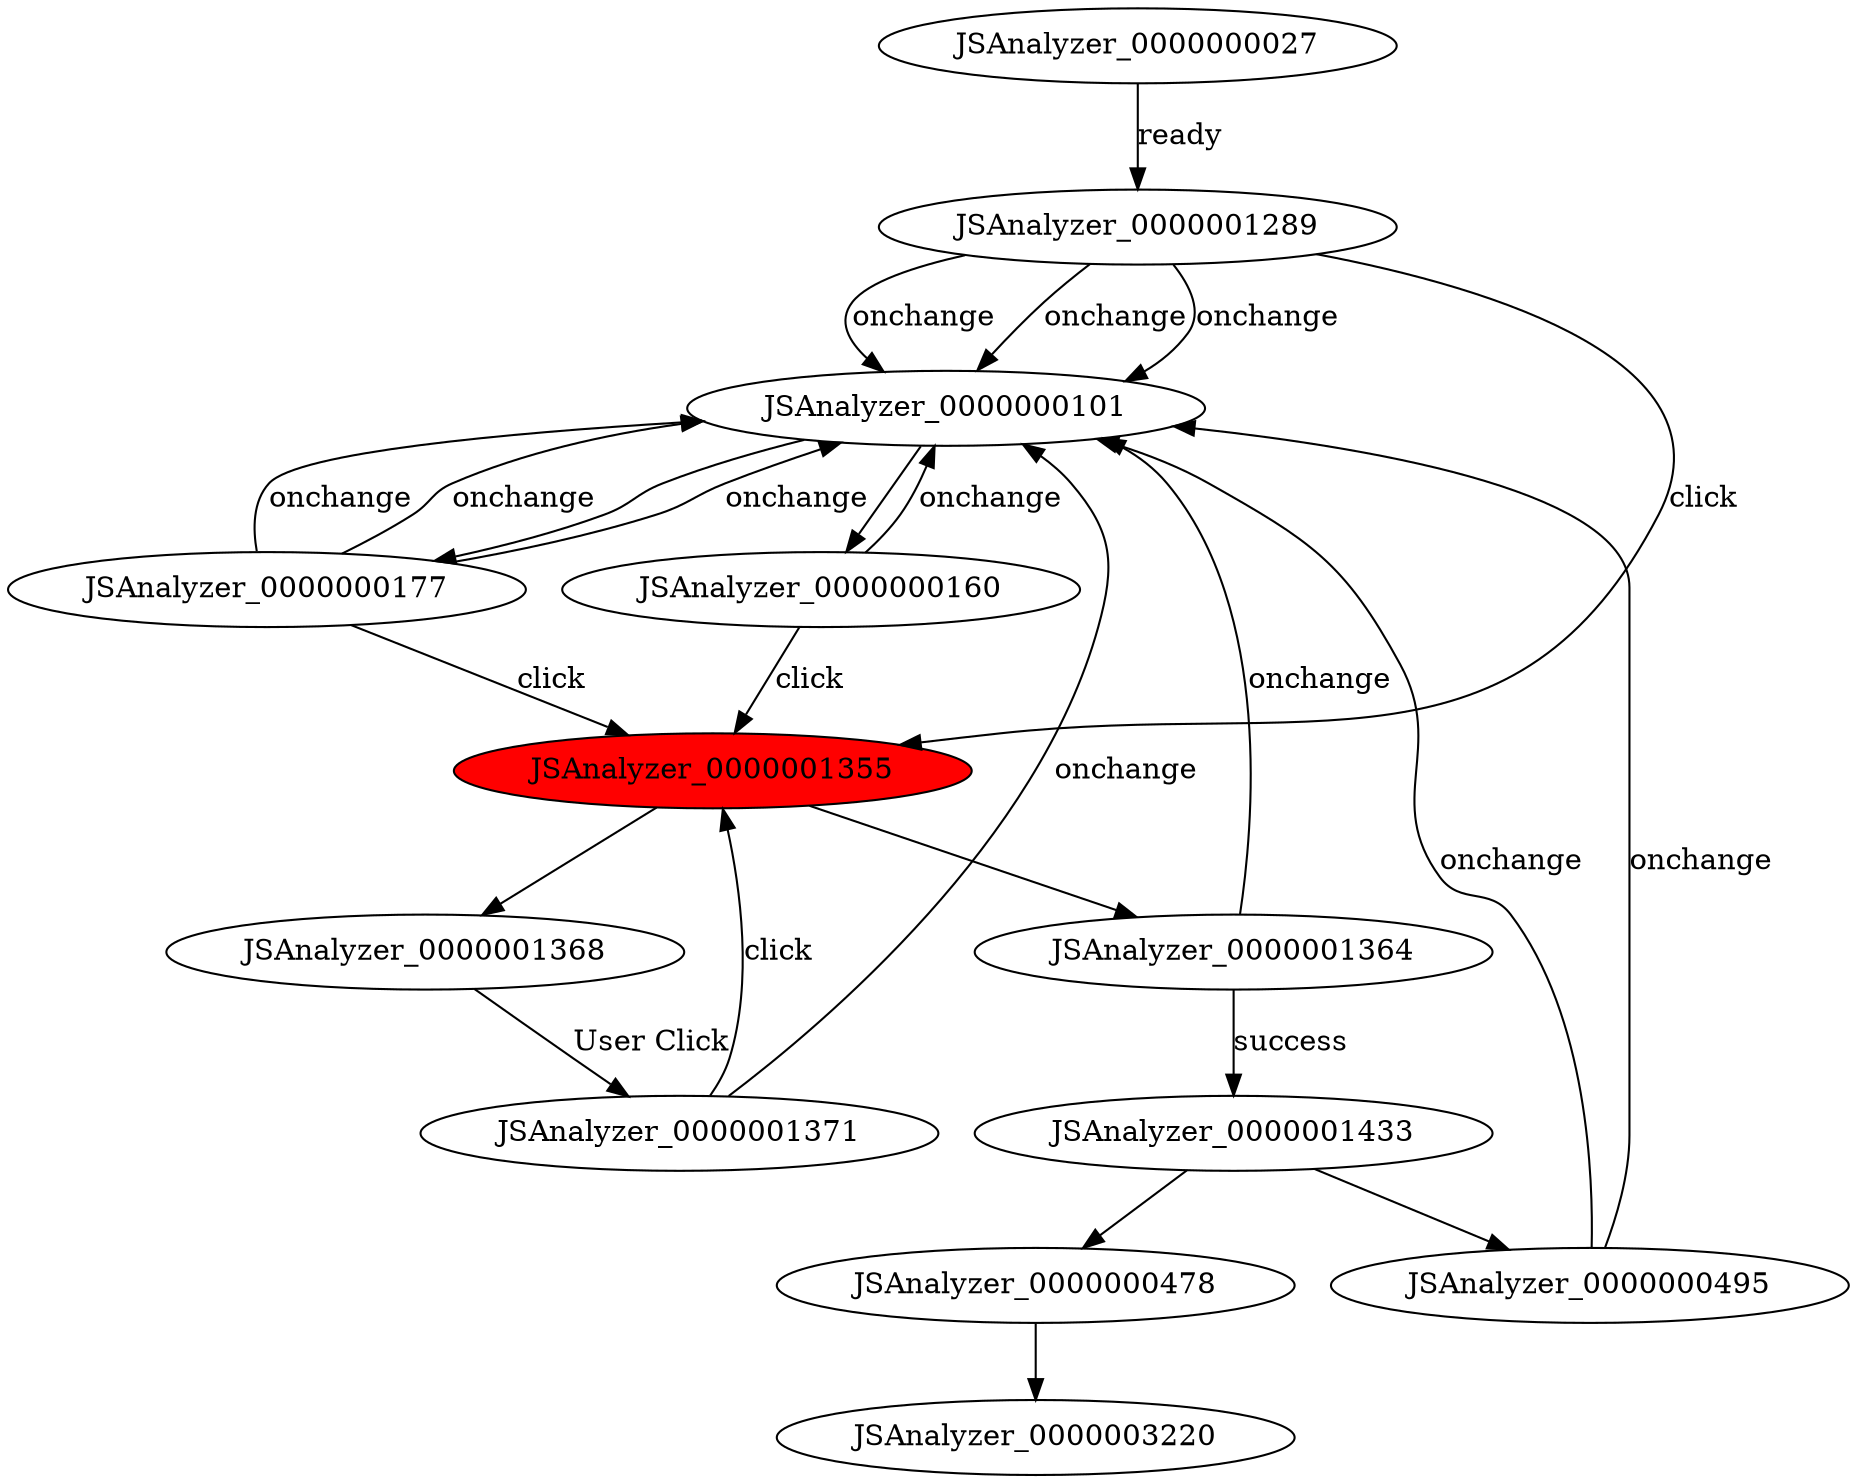digraph FSM {
JSAnalyzer_0000000027 [];
JSAnalyzer_0000000101 [];
JSAnalyzer_0000000160 [];
JSAnalyzer_0000000177 [];
JSAnalyzer_0000000478 [];
JSAnalyzer_0000000495 [];
JSAnalyzer_0000001289 [];
JSAnalyzer_0000001355 [style=filled,fillcolor=red];
JSAnalyzer_0000001364 [];
JSAnalyzer_0000001368 [];
JSAnalyzer_0000001433 [];
JSAnalyzer_0000001371 [];
JSAnalyzer_0000000101 -> JSAnalyzer_0000000160 []
JSAnalyzer_0000000101 -> JSAnalyzer_0000000177 []
JSAnalyzer_0000001433 -> JSAnalyzer_0000000478 []
JSAnalyzer_0000001433 -> JSAnalyzer_0000000495 []
JSAnalyzer_0000001355 -> JSAnalyzer_0000001364 []
JSAnalyzer_0000001355 -> JSAnalyzer_0000001368 []
JSAnalyzer_0000000027 -> JSAnalyzer_0000001289 [label="ready"]
JSAnalyzer_0000000160 -> JSAnalyzer_0000000101 [label="onchange"]
JSAnalyzer_0000000160 -> JSAnalyzer_0000001355 [label="click"]
JSAnalyzer_0000000177 -> JSAnalyzer_0000000101 [label="onchange"]
JSAnalyzer_0000000177 -> JSAnalyzer_0000000101 [label="onchange"]
JSAnalyzer_0000000177 -> JSAnalyzer_0000000101 [label="onchange"]
JSAnalyzer_0000000177 -> JSAnalyzer_0000001355 [label="click"]
JSAnalyzer_0000000495 -> JSAnalyzer_0000000101 [label="onchange"]
JSAnalyzer_0000000495 -> JSAnalyzer_0000000101 [label="onchange"]
JSAnalyzer_0000001289 -> JSAnalyzer_0000000101 [label="onchange"]
JSAnalyzer_0000001289 -> JSAnalyzer_0000000101 [label="onchange"]
JSAnalyzer_0000001289 -> JSAnalyzer_0000000101 [label="onchange"]
JSAnalyzer_0000001289 -> JSAnalyzer_0000001355 [label="click"]
JSAnalyzer_0000001364 -> JSAnalyzer_0000001433 [label="success"]
JSAnalyzer_0000001364 -> JSAnalyzer_0000000101 [label="onchange"]
JSAnalyzer_0000001368 -> JSAnalyzer_0000001371 [label="User Click"]
JSAnalyzer_0000001371 -> JSAnalyzer_0000000101 [label="onchange"]
JSAnalyzer_0000001371 -> JSAnalyzer_0000001355 [label="click"]
JSAnalyzer_0000000478 -> JSAnalyzer_0000003220 []
}
